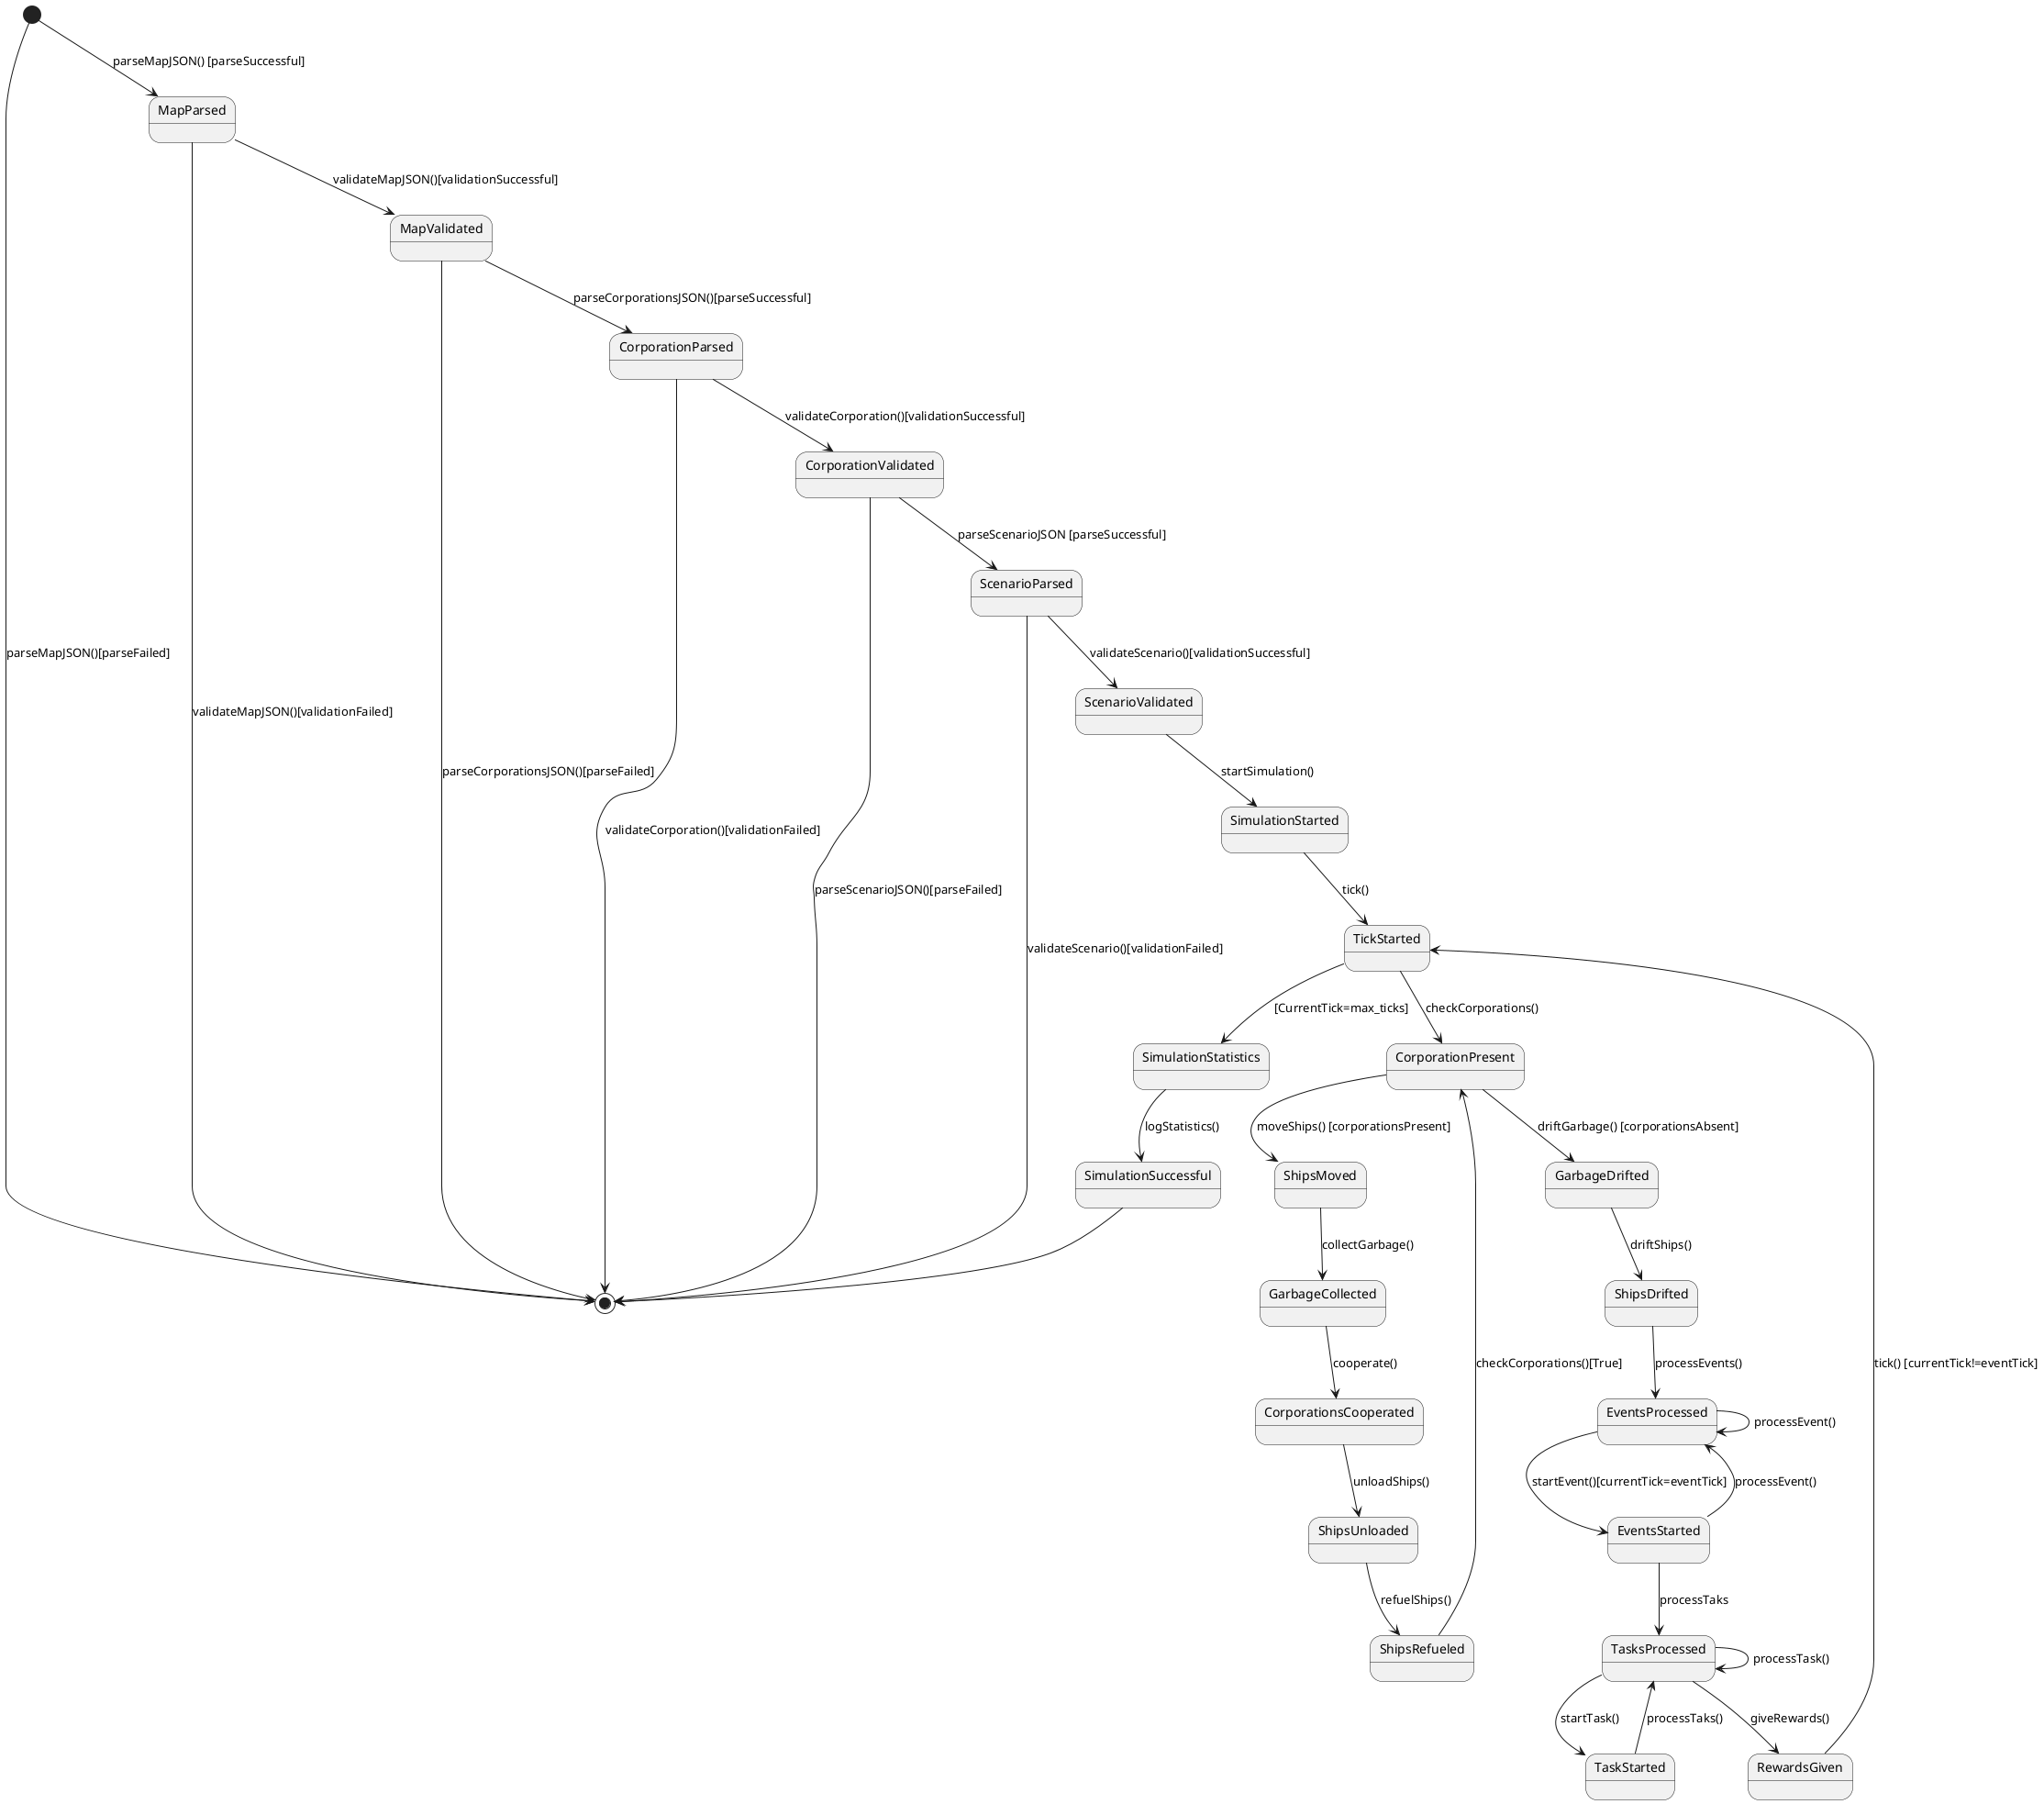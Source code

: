 @startuml
[*] --> MapParsed: parseMapJSON() [parseSuccessful]
MapParsed --> MapValidated: validateMapJSON()[validationSuccessful]
MapParsed --> [*] : validateMapJSON()[validationFailed]
[*] --> [*] : parseMapJSON()[parseFailed]

MapValidated --> CorporationParsed : parseCorporationsJSON()[parseSuccessful]
MapValidated --> [*] : parseCorporationsJSON()[parseFailed]
CorporationParsed -->CorporationValidated : validateCorporation()[validationSuccessful]
CorporationParsed -->[*] : validateCorporation()[validationFailed]
CorporationValidated --> ScenarioParsed : parseScenarioJSON [parseSuccessful]
ScenarioParsed --> ScenarioValidated : validateScenario()[validationSuccessful]
ScenarioParsed --> [*] : validateScenario()[validationFailed]
CorporationValidated --> [*] : parseScenarioJSON()[parseFailed]

ScenarioValidated--> SimulationStarted : startSimulation()

SimulationStarted --> TickStarted : tick()

TickStarted --> CorporationPresent : checkCorporations()
CorporationPresent --> ShipsMoved : moveShips() [corporationsPresent]
ShipsMoved --> GarbageCollected : collectGarbage()
GarbageCollected --> CorporationsCooperated : cooperate()
CorporationsCooperated --> ShipsUnloaded : unloadShips()
ShipsUnloaded --> ShipsRefueled : refuelShips()
ShipsRefueled --> CorporationPresent : checkCorporations()[True]
CorporationPresent --> GarbageDrifted : driftGarbage() [corporationsAbsent]
GarbageDrifted --> ShipsDrifted : driftShips()
ShipsDrifted --> EventsProcessed : processEvents()



EventsProcessed --> EventsStarted: startEvent()[currentTick=eventTick]
EventsStarted --> EventsProcessed : processEvent()
EventsProcessed --> EventsProcessed : processEvent()
EventsStarted --> TasksProcessed : processTaks
TasksProcessed --> TasksProcessed : processTask()
TasksProcessed --> TaskStarted : startTask()
TaskStarted --> TasksProcessed : processTaks()
TasksProcessed --> RewardsGiven: giveRewards()
RewardsGiven --> TickStarted : tick() [currentTick!=eventTick]


TickStarted --> SimulationStatistics : [CurrentTick=max_ticks]
SimulationStatistics --> SimulationSuccessful : logStatistics()

SimulationSuccessful --> [*]
@enduml

